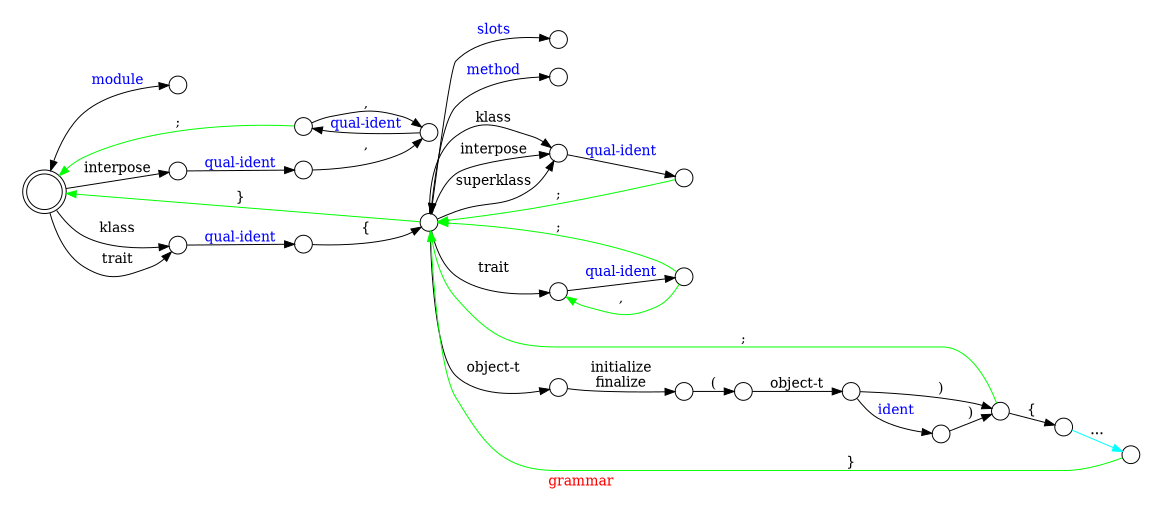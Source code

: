 // Copyright (C) 2007, 2008, 2009 Robert Nielsen <robert@dakota.org>
//
// Licensed under the Apache License, Version 2.0 (the "License");
// you may not use this file except in compliance with the License.
// You may obtain a copy of the License at
//
//      http://www.apache.org/licenses/LICENSE-2.0
//
// Unless required by applicable law or agreed to in writing, software
// distributed under the License is distributed on an "AS IS" BASIS,
// WITHOUT WARRANTIES OR CONDITIONS OF ANY KIND, either express or implied.
// See the License for the specific language governing permissions and
// limitations under the License.

digraph "grammar"
{
  graph [ label = "\G", fontcolor = red ];
  graph [ rankdir = LR, center = true ];
  graph [ page = "8.5,11", size = "7.5,10", margin = 0.125 ];
//   graph [ concentrate = true ];
  node [ shape = circle ];

  "dakota" [ label = "", shape = doublecircle, fontcolor = blue ];

  node [ label = "", width = 0.25 ];

  "dakota" -> 100 [ label = "module", dir = both, fontcolor = blue ];
  "dakota" -> 140 [ label = ";", dir = back, color = green ];
  "dakota" -> 160 [ label = "}", dir = back, color = green ];

  "dakota" -> 133 [ label = "interpose" ];
  "dakota" -> 150 [ label = "klass" ];
  "dakota" -> 150 [ label = "trait" ];
  133 -> 137 [ label = "qual-ident", fontcolor = blue ];
  137 -> 138 [ label = "," ];
  138 -> 140 [ label = "qual-ident", fontcolor = blue ];
  140 -> 138 [ label = "," ];
  150 -> 155 [ label = "qual-ident", fontcolor = blue ];
  155 -> 160 [ label = "{" ];
  160 -> 163 [ label = "slots", fontcolor = blue, dir = both ];
  160 -> 167 [ label = "method", fontcolor = blue, dir = both ];
  160 -> 170 [ label = "superklass" ];
  160 -> 170 [ label = "klass" ];
  160 -> 170 [ label = "interpose" ];
  160 -> 270 [ label = "trait" ];
  170 -> 180 [ label = "qual-ident", fontcolor = blue ];
  270 -> 280 [ label = "qual-ident", fontcolor = blue ];
  460 -> 470 [ label = "{" ];
  470 -> 480 [ label = "...", color = cyan ];

  160 -> 490 [ label = "object-t" ];
  490 -> 500 [ label = "initialize\nfinalize" ];
  500 -> 510 [ label = "(" ];
  510 -> 520 [ label = "object-t" ];
  520 -> 530 [ label = "ident", fontcolor = blue ];
  520 -> 460 [ label = ")" ];
  530 -> 460 [ label = ")" ];

  480 -> 160 [ label = "}", color = green ];

  180 -> 160 [ label = ";", color = green ];
  280 -> 160 [ label = ";", color = green ];
  460 -> 160 [ label = ";", color = green ];

  280 -> 270 [ label = ",", color = green ];
}
